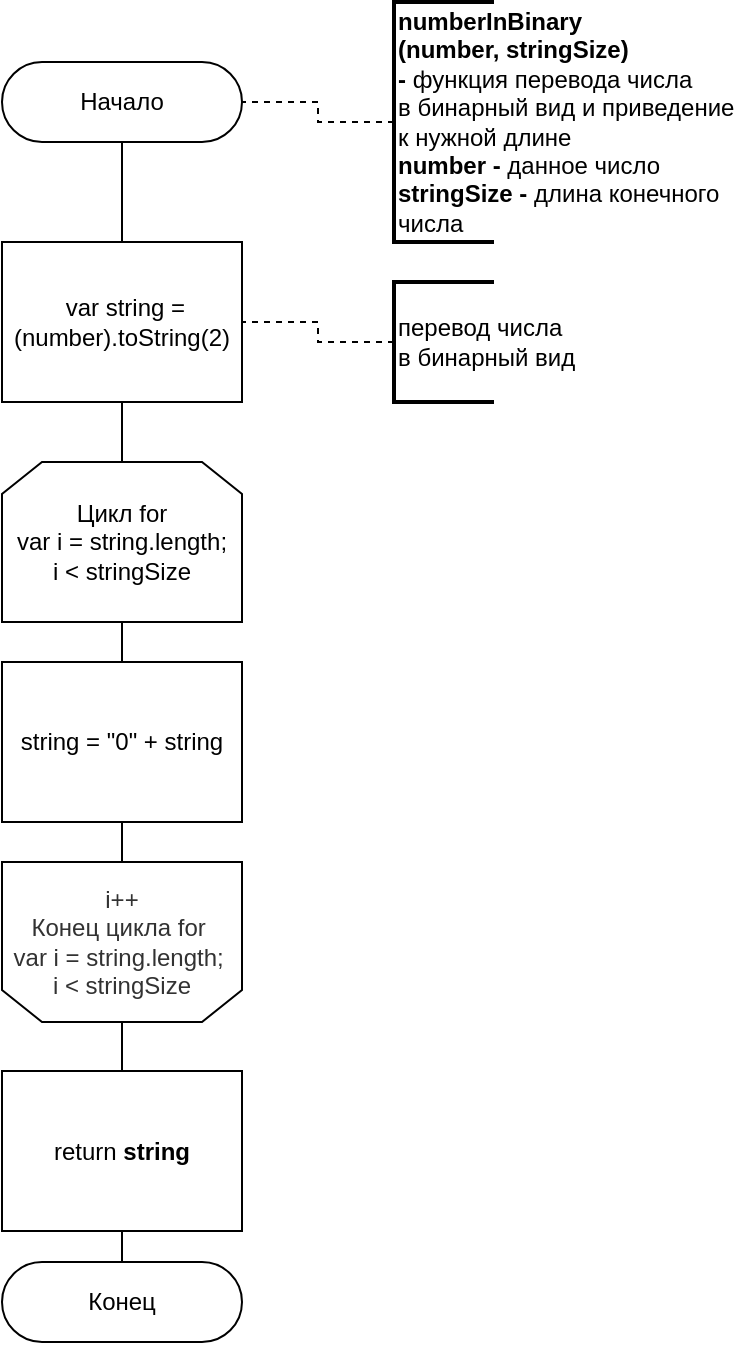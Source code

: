 <mxfile version="13.0.9" type="device"><diagram id="x0wWq5WwZ2UqFSmhddeK" name="Страница 1"><mxGraphModel dx="868" dy="401" grid="1" gridSize="10" guides="1" tooltips="1" connect="1" arrows="1" fold="1" page="1" pageScale="1" pageWidth="827" pageHeight="1169" math="0" shadow="0"><root><mxCell id="0"/><mxCell id="1" parent="0"/><mxCell id="hpQrwweQqN5z7-_d8LXs-6" value="" style="edgeStyle=orthogonalEdgeStyle;rounded=0;orthogonalLoop=1;jettySize=auto;html=1;endArrow=none;endFill=0;" parent="1" source="hpQrwweQqN5z7-_d8LXs-1" target="hpQrwweQqN5z7-_d8LXs-5" edge="1"><mxGeometry relative="1" as="geometry"/></mxCell><mxCell id="hpQrwweQqN5z7-_d8LXs-1" value="Начало&lt;br&gt;" style="whiteSpace=wrap;html=1;rounded=1;arcSize=50;align=center;verticalAlign=middle;container=1;recursiveResize=0;strokeWidth=1;autosize=1;spacing=4;treeFolding=1;" parent="1" vertex="1"><mxGeometry x="109" y="40" width="120" height="40" as="geometry"/></mxCell><mxCell id="hpQrwweQqN5z7-_d8LXs-2" style="edgeStyle=orthogonalEdgeStyle;rounded=0;orthogonalLoop=1;jettySize=auto;html=1;exitX=0;exitY=0.5;exitDx=0;exitDy=0;exitPerimeter=0;entryX=1;entryY=0.5;entryDx=0;entryDy=0;strokeColor=none;" parent="1" source="hpQrwweQqN5z7-_d8LXs-4" target="hpQrwweQqN5z7-_d8LXs-1" edge="1"><mxGeometry relative="1" as="geometry"/></mxCell><mxCell id="hpQrwweQqN5z7-_d8LXs-3" style="edgeStyle=orthogonalEdgeStyle;rounded=0;orthogonalLoop=1;jettySize=auto;html=1;endArrow=none;endFill=0;strokeWidth=1;dashed=1;" parent="1" source="hpQrwweQqN5z7-_d8LXs-4" target="hpQrwweQqN5z7-_d8LXs-1" edge="1"><mxGeometry relative="1" as="geometry"/></mxCell><mxCell id="hpQrwweQqN5z7-_d8LXs-4" value="&lt;b&gt;numberInBinary&lt;/b&gt;&lt;div&gt;&lt;b&gt;(number, stringSize)&lt;/b&gt;&lt;/div&gt;&lt;div&gt;&lt;b&gt;- &lt;/b&gt;функция перевода числа&lt;/div&gt;&lt;div&gt;&lt;span&gt;в бинарный вид и приведение&amp;nbsp;&lt;/span&gt;&lt;/div&gt;&lt;div&gt;&lt;span&gt;к нужной длине&lt;/span&gt;&lt;/div&gt;&lt;div&gt;&lt;b&gt;number - &lt;/b&gt;данное число&lt;/div&gt;&lt;div&gt;&lt;b&gt;stringSize - &lt;/b&gt;длина конечного&lt;/div&gt;&lt;div&gt;числа&lt;/div&gt;" style="strokeWidth=2;html=1;shape=mxgraph.flowchart.annotation_1;align=left;pointerEvents=1" parent="1" vertex="1"><mxGeometry x="305" y="10" width="50" height="120" as="geometry"/></mxCell><mxCell id="hpQrwweQqN5z7-_d8LXs-10" value="" style="edgeStyle=orthogonalEdgeStyle;rounded=0;orthogonalLoop=1;jettySize=auto;html=1;endArrow=none;endFill=0;" parent="1" source="hpQrwweQqN5z7-_d8LXs-5" target="hpQrwweQqN5z7-_d8LXs-9" edge="1"><mxGeometry relative="1" as="geometry"/></mxCell><mxCell id="hpQrwweQqN5z7-_d8LXs-5" value="&amp;nbsp;var string = (number).toString(2)" style="rounded=0;whiteSpace=wrap;html=1;" parent="1" vertex="1"><mxGeometry x="109" y="130" width="120" height="80" as="geometry"/></mxCell><mxCell id="hpQrwweQqN5z7-_d8LXs-8" value="" style="edgeStyle=orthogonalEdgeStyle;rounded=0;orthogonalLoop=1;jettySize=auto;html=1;dashed=1;endArrow=none;endFill=0;" parent="1" source="hpQrwweQqN5z7-_d8LXs-7" target="hpQrwweQqN5z7-_d8LXs-5" edge="1"><mxGeometry relative="1" as="geometry"/></mxCell><mxCell id="hpQrwweQqN5z7-_d8LXs-7" value="перевод числа&lt;br&gt;в бинарный вид&lt;br&gt;" style="strokeWidth=2;html=1;shape=mxgraph.flowchart.annotation_1;align=left;pointerEvents=1" parent="1" vertex="1"><mxGeometry x="305" y="150" width="50" height="60" as="geometry"/></mxCell><mxCell id="hpQrwweQqN5z7-_d8LXs-12" value="" style="edgeStyle=orthogonalEdgeStyle;rounded=0;orthogonalLoop=1;jettySize=auto;html=1;endArrow=none;endFill=0;" parent="1" source="hpQrwweQqN5z7-_d8LXs-9" target="hpQrwweQqN5z7-_d8LXs-11" edge="1"><mxGeometry relative="1" as="geometry"/></mxCell><mxCell id="hpQrwweQqN5z7-_d8LXs-9" value="Цикл for &lt;br&gt;var i = string.length; &lt;br&gt;i &amp;lt; stringSize" style="shape=loopLimit;whiteSpace=wrap;html=1;" parent="1" vertex="1"><mxGeometry x="109" y="240" width="120" height="80" as="geometry"/></mxCell><mxCell id="hpQrwweQqN5z7-_d8LXs-14" value="" style="edgeStyle=orthogonalEdgeStyle;rounded=0;orthogonalLoop=1;jettySize=auto;html=1;endArrow=none;endFill=0;" parent="1" source="hpQrwweQqN5z7-_d8LXs-11" target="hpQrwweQqN5z7-_d8LXs-13" edge="1"><mxGeometry relative="1" as="geometry"/></mxCell><mxCell id="hpQrwweQqN5z7-_d8LXs-11" value="string = &quot;0&quot; + string" style="rounded=0;whiteSpace=wrap;html=1;" parent="1" vertex="1"><mxGeometry x="109" y="340" width="120" height="80" as="geometry"/></mxCell><mxCell id="hpQrwweQqN5z7-_d8LXs-16" value="" style="edgeStyle=orthogonalEdgeStyle;rounded=0;orthogonalLoop=1;jettySize=auto;html=1;endArrow=none;endFill=0;" parent="1" source="hpQrwweQqN5z7-_d8LXs-13" target="hpQrwweQqN5z7-_d8LXs-15" edge="1"><mxGeometry relative="1" as="geometry"/></mxCell><mxCell id="hpQrwweQqN5z7-_d8LXs-13" value="i++&lt;br&gt;Конец цикла for&amp;nbsp;&lt;br&gt;var i = string.length;&amp;nbsp;&lt;br&gt;i &amp;lt; stringSize" style="shape=loopLimit;whiteSpace=wrap;html=1;rotation=0;textOpacity=80;direction=east;flipH=0;flipV=1;" parent="1" vertex="1"><mxGeometry x="109" y="440" width="120" height="80" as="geometry"/></mxCell><mxCell id="hpQrwweQqN5z7-_d8LXs-18" value="" style="edgeStyle=orthogonalEdgeStyle;rounded=0;orthogonalLoop=1;jettySize=auto;html=1;endArrow=none;endFill=0;" parent="1" source="hpQrwweQqN5z7-_d8LXs-15" target="hpQrwweQqN5z7-_d8LXs-17" edge="1"><mxGeometry relative="1" as="geometry"/></mxCell><mxCell id="hpQrwweQqN5z7-_d8LXs-15" value="return &lt;b&gt;string&lt;/b&gt;" style="rounded=0;whiteSpace=wrap;html=1;strokeWidth=1;" parent="1" vertex="1"><mxGeometry x="109" y="544.5" width="120" height="80" as="geometry"/></mxCell><mxCell id="hpQrwweQqN5z7-_d8LXs-17" value="Конец&lt;br&gt;" style="whiteSpace=wrap;html=1;rounded=1;arcSize=50;align=center;verticalAlign=middle;container=1;recursiveResize=0;strokeWidth=1;autosize=1;spacing=4;treeFolding=1;" parent="1" vertex="1"><mxGeometry x="109" y="640" width="120" height="40" as="geometry"/></mxCell></root></mxGraphModel></diagram></mxfile>